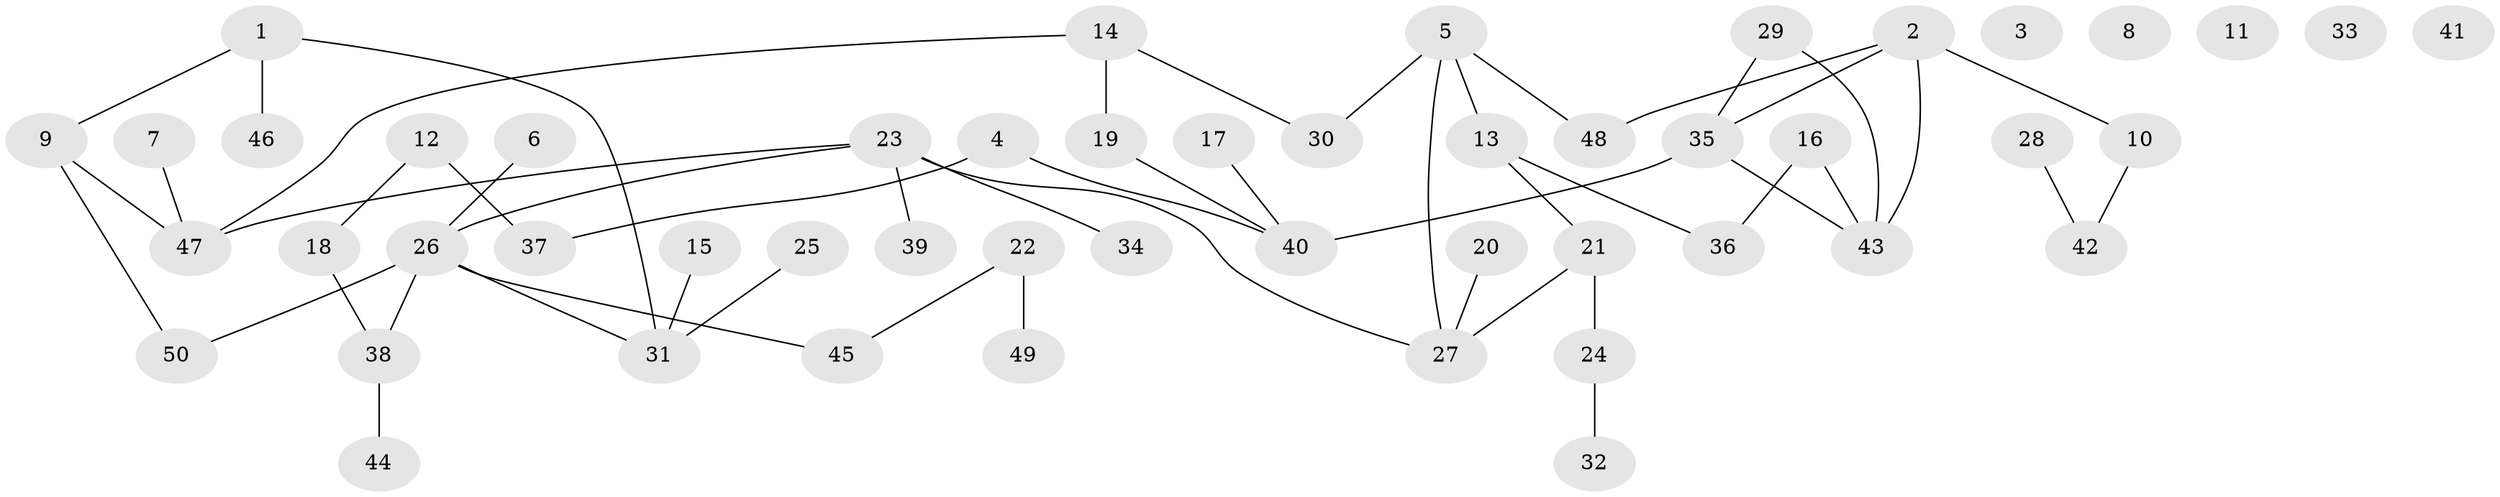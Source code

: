 // Generated by graph-tools (version 1.1) at 2025/49/03/09/25 03:49:04]
// undirected, 50 vertices, 53 edges
graph export_dot {
graph [start="1"]
  node [color=gray90,style=filled];
  1;
  2;
  3;
  4;
  5;
  6;
  7;
  8;
  9;
  10;
  11;
  12;
  13;
  14;
  15;
  16;
  17;
  18;
  19;
  20;
  21;
  22;
  23;
  24;
  25;
  26;
  27;
  28;
  29;
  30;
  31;
  32;
  33;
  34;
  35;
  36;
  37;
  38;
  39;
  40;
  41;
  42;
  43;
  44;
  45;
  46;
  47;
  48;
  49;
  50;
  1 -- 9;
  1 -- 31;
  1 -- 46;
  2 -- 10;
  2 -- 35;
  2 -- 43;
  2 -- 48;
  4 -- 37;
  4 -- 40;
  5 -- 13;
  5 -- 27;
  5 -- 30;
  5 -- 48;
  6 -- 26;
  7 -- 47;
  9 -- 47;
  9 -- 50;
  10 -- 42;
  12 -- 18;
  12 -- 37;
  13 -- 21;
  13 -- 36;
  14 -- 19;
  14 -- 30;
  14 -- 47;
  15 -- 31;
  16 -- 36;
  16 -- 43;
  17 -- 40;
  18 -- 38;
  19 -- 40;
  20 -- 27;
  21 -- 24;
  21 -- 27;
  22 -- 45;
  22 -- 49;
  23 -- 26;
  23 -- 27;
  23 -- 34;
  23 -- 39;
  23 -- 47;
  24 -- 32;
  25 -- 31;
  26 -- 31;
  26 -- 38;
  26 -- 45;
  26 -- 50;
  28 -- 42;
  29 -- 35;
  29 -- 43;
  35 -- 40;
  35 -- 43;
  38 -- 44;
}
